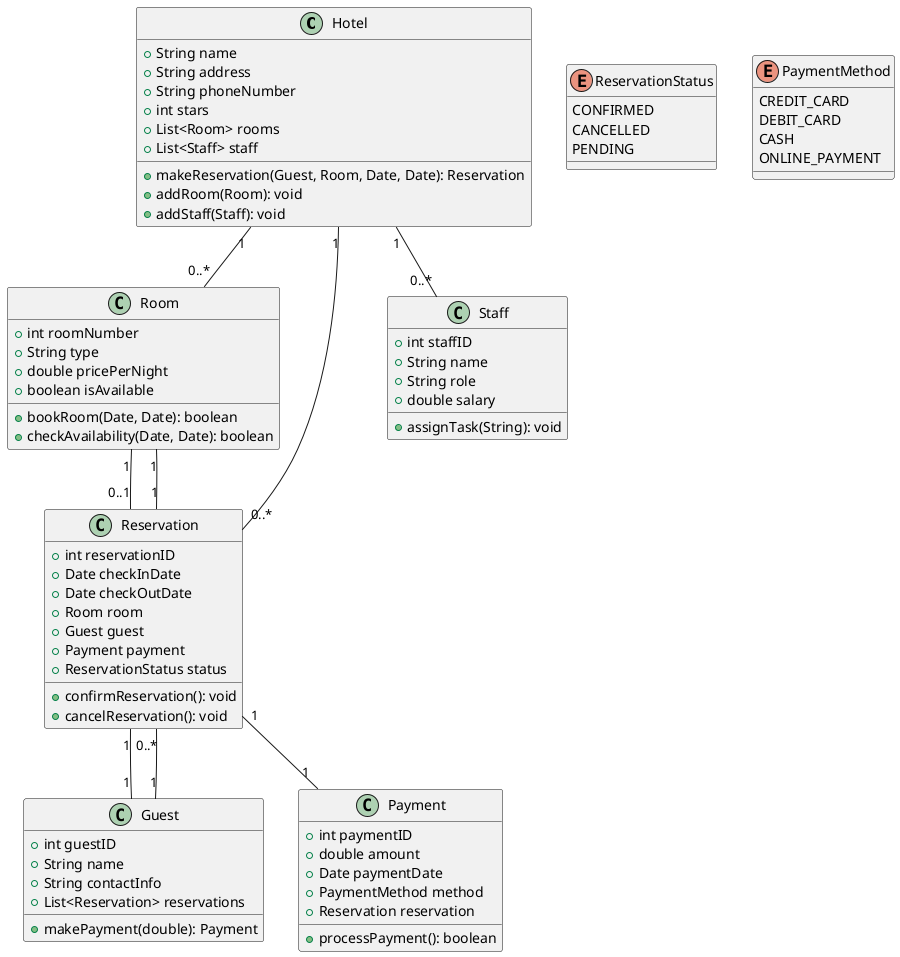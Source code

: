 @startuml

class Hotel {
  +String name
  +String address
  +String phoneNumber
  +int stars
  +List<Room> rooms
  +List<Staff> staff

  +makeReservation(Guest, Room, Date, Date): Reservation
  +addRoom(Room): void
  +addStaff(Staff): void
}

class Room {
  +int roomNumber
  +String type
  +double pricePerNight
  +boolean isAvailable

  +bookRoom(Date, Date): boolean
  +checkAvailability(Date, Date): boolean
}

class Guest {
  +int guestID
  +String name
  +String contactInfo
  +List<Reservation> reservations

  +makePayment(double): Payment
}

class Reservation {
  +int reservationID
  +Date checkInDate
  +Date checkOutDate
  +Room room
  +Guest guest
  +Payment payment
  +ReservationStatus status

  +confirmReservation(): void
  +cancelReservation(): void
}

class Payment {
  +int paymentID
  +double amount
  +Date paymentDate
  +PaymentMethod method
  +Reservation reservation

  +processPayment(): boolean
}

class Staff {
  +int staffID
  +String name
  +String role
  +double salary

  +assignTask(String): void
}

enum ReservationStatus {
  CONFIRMED
  CANCELLED
  PENDING
}

enum PaymentMethod {
  CREDIT_CARD
  DEBIT_CARD
  CASH
  ONLINE_PAYMENT
}

Hotel "1" -- "0..*" Room
Hotel "1" -- "0..*" Staff
Hotel "1" -- "0..*" Reservation
Reservation "1" -- "1" Room
Reservation "1" -- "1" Guest
Reservation "1" -- "1" Payment
Guest "1" -- "0..*" Reservation
Room "1" -- "0..1" Reservation

@enduml
